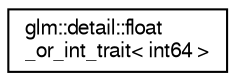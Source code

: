 digraph "Graphical Class Hierarchy"
{
  edge [fontname="FreeSans",fontsize="10",labelfontname="FreeSans",labelfontsize="10"];
  node [fontname="FreeSans",fontsize="10",shape=record];
  rankdir="LR";
  Node1 [label="glm::detail::float\l_or_int_trait\< int64 \>",height=0.2,width=0.4,color="black", fillcolor="white", style="filled",URL="$d5/dd5/structglm_1_1detail_1_1float__or__int__trait_3_01int64_01_4.html"];
}
